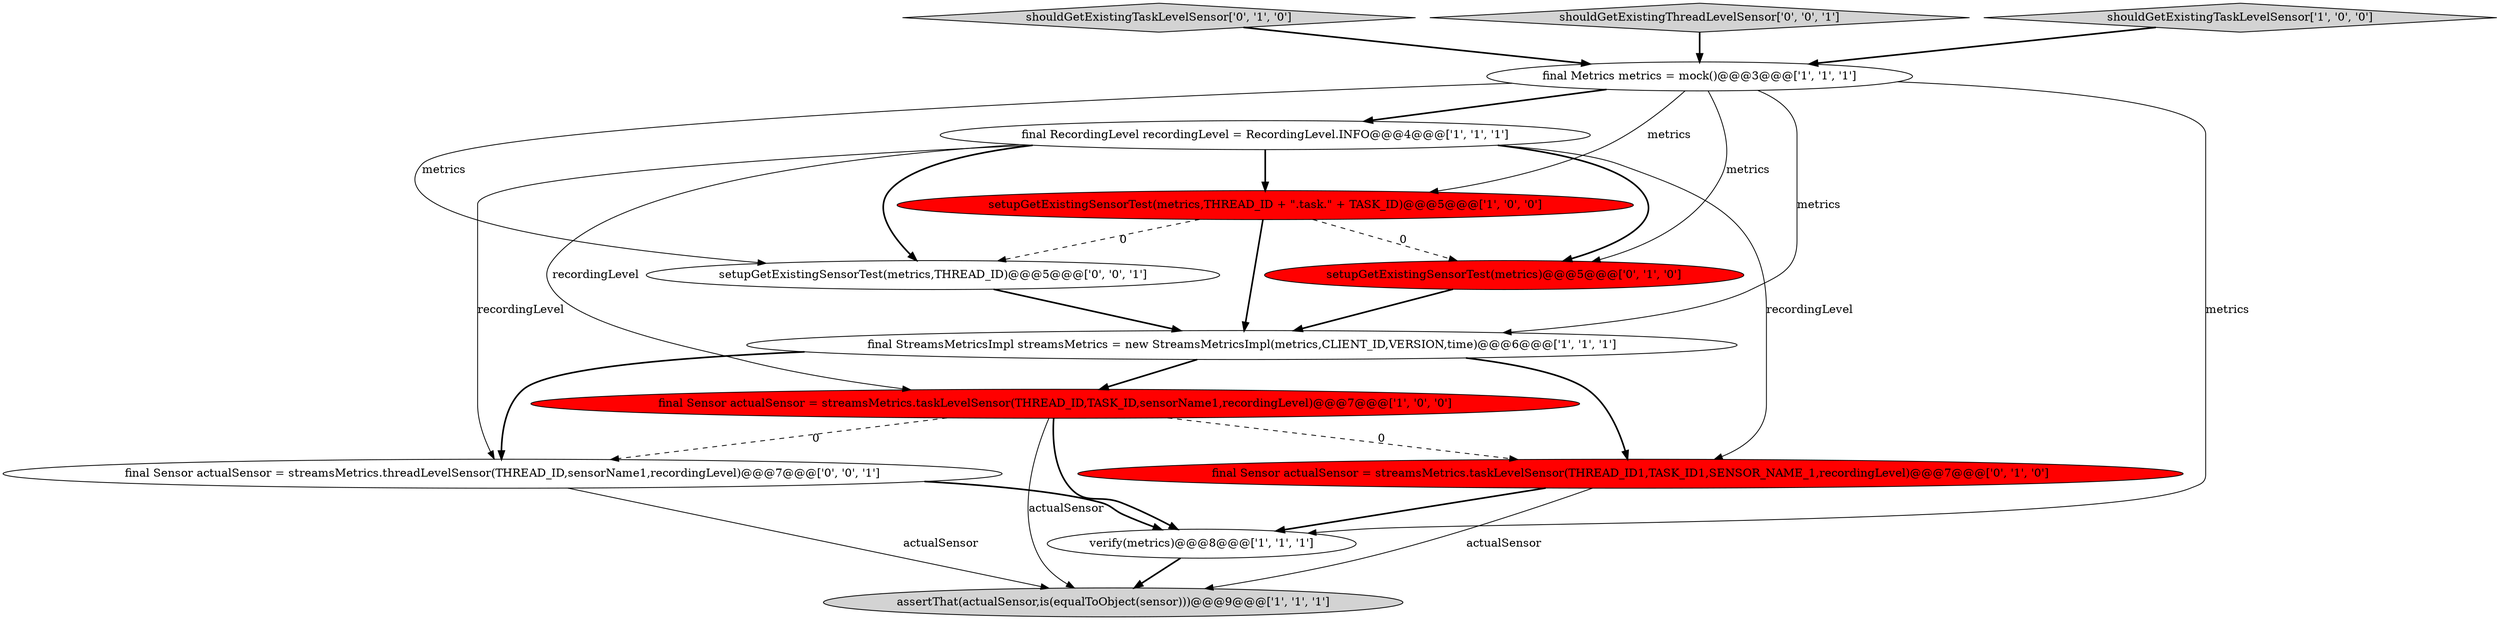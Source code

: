 digraph {
5 [style = filled, label = "assertThat(actualSensor,is(equalToObject(sensor)))@@@9@@@['1', '1', '1']", fillcolor = lightgray, shape = ellipse image = "AAA0AAABBB1BBB"];
1 [style = filled, label = "final RecordingLevel recordingLevel = RecordingLevel.INFO@@@4@@@['1', '1', '1']", fillcolor = white, shape = ellipse image = "AAA0AAABBB1BBB"];
6 [style = filled, label = "setupGetExistingSensorTest(metrics,THREAD_ID + \".task.\" + TASK_ID)@@@5@@@['1', '0', '0']", fillcolor = red, shape = ellipse image = "AAA1AAABBB1BBB"];
10 [style = filled, label = "shouldGetExistingTaskLevelSensor['0', '1', '0']", fillcolor = lightgray, shape = diamond image = "AAA0AAABBB2BBB"];
11 [style = filled, label = "shouldGetExistingThreadLevelSensor['0', '0', '1']", fillcolor = lightgray, shape = diamond image = "AAA0AAABBB3BBB"];
12 [style = filled, label = "setupGetExistingSensorTest(metrics,THREAD_ID)@@@5@@@['0', '0', '1']", fillcolor = white, shape = ellipse image = "AAA0AAABBB3BBB"];
9 [style = filled, label = "setupGetExistingSensorTest(metrics)@@@5@@@['0', '1', '0']", fillcolor = red, shape = ellipse image = "AAA1AAABBB2BBB"];
7 [style = filled, label = "final StreamsMetricsImpl streamsMetrics = new StreamsMetricsImpl(metrics,CLIENT_ID,VERSION,time)@@@6@@@['1', '1', '1']", fillcolor = white, shape = ellipse image = "AAA0AAABBB1BBB"];
8 [style = filled, label = "final Sensor actualSensor = streamsMetrics.taskLevelSensor(THREAD_ID1,TASK_ID1,SENSOR_NAME_1,recordingLevel)@@@7@@@['0', '1', '0']", fillcolor = red, shape = ellipse image = "AAA1AAABBB2BBB"];
0 [style = filled, label = "verify(metrics)@@@8@@@['1', '1', '1']", fillcolor = white, shape = ellipse image = "AAA0AAABBB1BBB"];
2 [style = filled, label = "final Metrics metrics = mock()@@@3@@@['1', '1', '1']", fillcolor = white, shape = ellipse image = "AAA0AAABBB1BBB"];
3 [style = filled, label = "shouldGetExistingTaskLevelSensor['1', '0', '0']", fillcolor = lightgray, shape = diamond image = "AAA0AAABBB1BBB"];
4 [style = filled, label = "final Sensor actualSensor = streamsMetrics.taskLevelSensor(THREAD_ID,TASK_ID,sensorName1,recordingLevel)@@@7@@@['1', '0', '0']", fillcolor = red, shape = ellipse image = "AAA1AAABBB1BBB"];
13 [style = filled, label = "final Sensor actualSensor = streamsMetrics.threadLevelSensor(THREAD_ID,sensorName1,recordingLevel)@@@7@@@['0', '0', '1']", fillcolor = white, shape = ellipse image = "AAA0AAABBB3BBB"];
7->13 [style = bold, label=""];
2->6 [style = solid, label="metrics"];
2->1 [style = bold, label=""];
2->7 [style = solid, label="metrics"];
6->9 [style = dashed, label="0"];
2->9 [style = solid, label="metrics"];
2->0 [style = solid, label="metrics"];
4->5 [style = solid, label="actualSensor"];
7->4 [style = bold, label=""];
8->5 [style = solid, label="actualSensor"];
9->7 [style = bold, label=""];
7->8 [style = bold, label=""];
1->8 [style = solid, label="recordingLevel"];
11->2 [style = bold, label=""];
12->7 [style = bold, label=""];
1->9 [style = bold, label=""];
4->0 [style = bold, label=""];
6->12 [style = dashed, label="0"];
13->5 [style = solid, label="actualSensor"];
8->0 [style = bold, label=""];
1->6 [style = bold, label=""];
3->2 [style = bold, label=""];
1->4 [style = solid, label="recordingLevel"];
4->8 [style = dashed, label="0"];
1->12 [style = bold, label=""];
10->2 [style = bold, label=""];
6->7 [style = bold, label=""];
4->13 [style = dashed, label="0"];
1->13 [style = solid, label="recordingLevel"];
2->12 [style = solid, label="metrics"];
0->5 [style = bold, label=""];
13->0 [style = bold, label=""];
}
